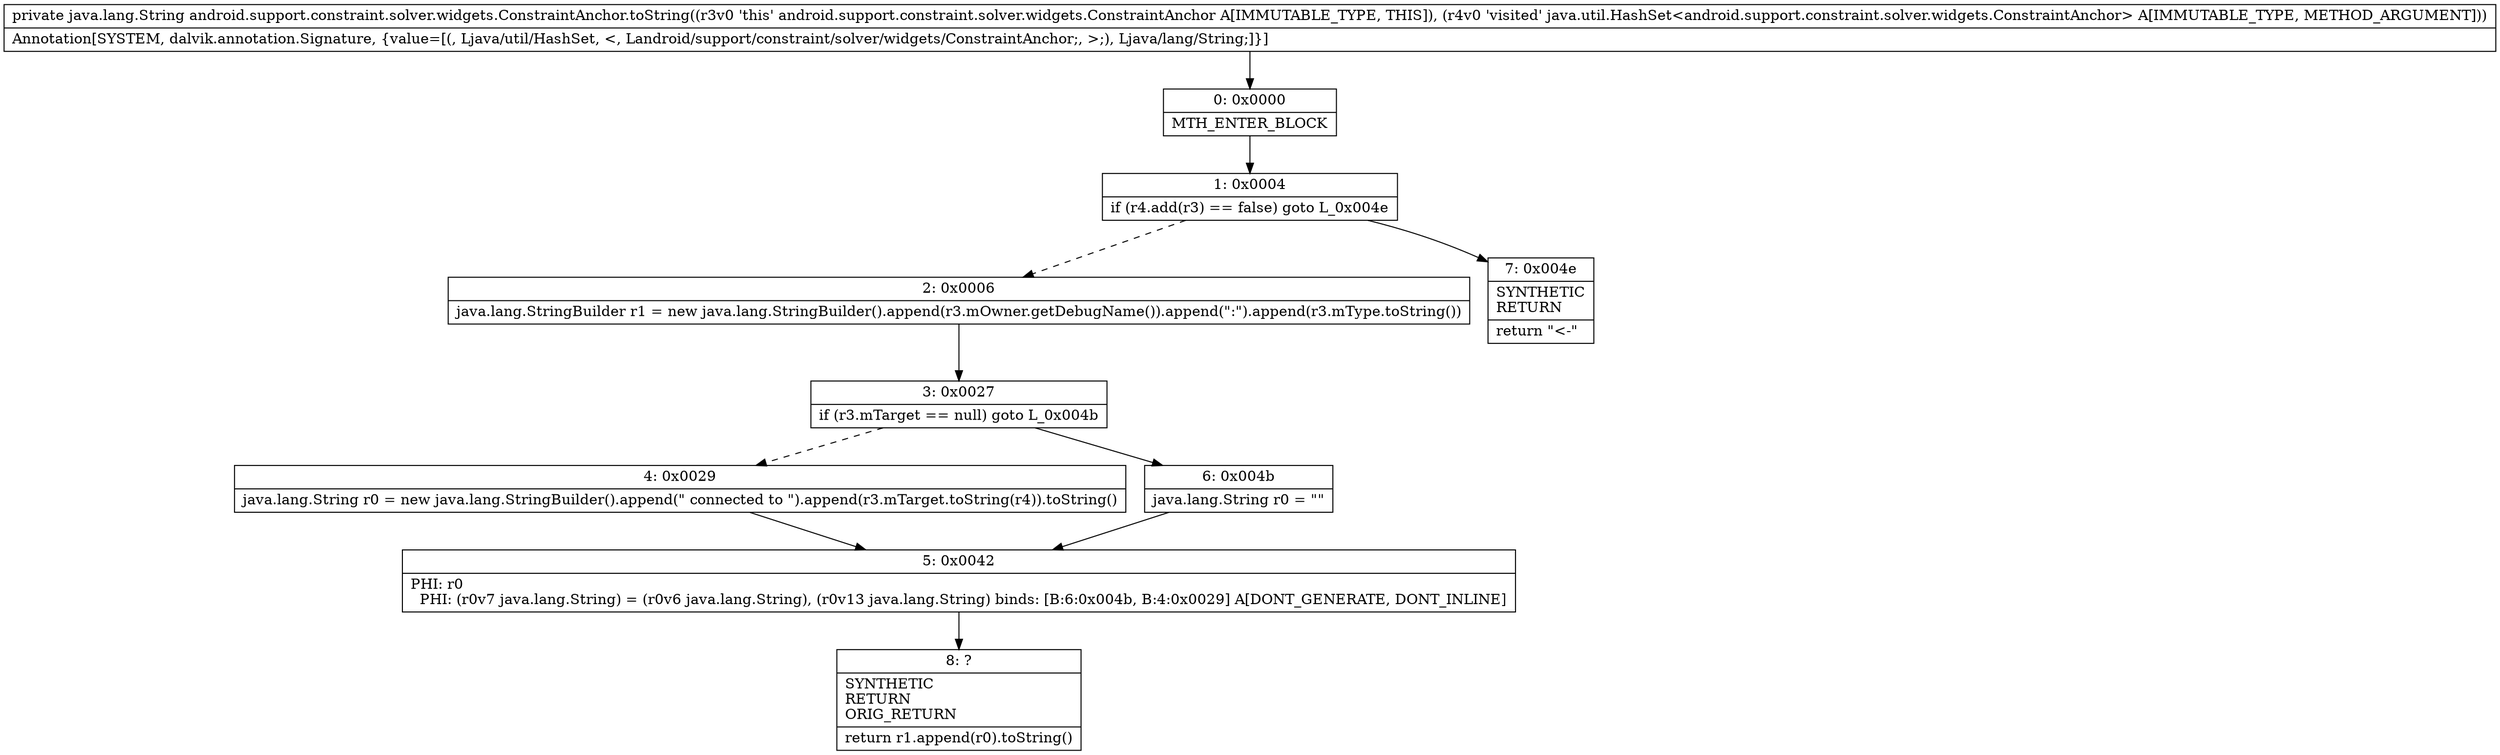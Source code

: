 digraph "CFG forandroid.support.constraint.solver.widgets.ConstraintAnchor.toString(Ljava\/util\/HashSet;)Ljava\/lang\/String;" {
Node_0 [shape=record,label="{0\:\ 0x0000|MTH_ENTER_BLOCK\l}"];
Node_1 [shape=record,label="{1\:\ 0x0004|if (r4.add(r3) == false) goto L_0x004e\l}"];
Node_2 [shape=record,label="{2\:\ 0x0006|java.lang.StringBuilder r1 = new java.lang.StringBuilder().append(r3.mOwner.getDebugName()).append(\":\").append(r3.mType.toString())\l}"];
Node_3 [shape=record,label="{3\:\ 0x0027|if (r3.mTarget == null) goto L_0x004b\l}"];
Node_4 [shape=record,label="{4\:\ 0x0029|java.lang.String r0 = new java.lang.StringBuilder().append(\" connected to \").append(r3.mTarget.toString(r4)).toString()\l}"];
Node_5 [shape=record,label="{5\:\ 0x0042|PHI: r0 \l  PHI: (r0v7 java.lang.String) = (r0v6 java.lang.String), (r0v13 java.lang.String) binds: [B:6:0x004b, B:4:0x0029] A[DONT_GENERATE, DONT_INLINE]\l}"];
Node_6 [shape=record,label="{6\:\ 0x004b|java.lang.String r0 = \"\"\l}"];
Node_7 [shape=record,label="{7\:\ 0x004e|SYNTHETIC\lRETURN\l|return \"\<\-\"\l}"];
Node_8 [shape=record,label="{8\:\ ?|SYNTHETIC\lRETURN\lORIG_RETURN\l|return r1.append(r0).toString()\l}"];
MethodNode[shape=record,label="{private java.lang.String android.support.constraint.solver.widgets.ConstraintAnchor.toString((r3v0 'this' android.support.constraint.solver.widgets.ConstraintAnchor A[IMMUTABLE_TYPE, THIS]), (r4v0 'visited' java.util.HashSet\<android.support.constraint.solver.widgets.ConstraintAnchor\> A[IMMUTABLE_TYPE, METHOD_ARGUMENT]))  | Annotation[SYSTEM, dalvik.annotation.Signature, \{value=[(, Ljava\/util\/HashSet, \<, Landroid\/support\/constraint\/solver\/widgets\/ConstraintAnchor;, \>;), Ljava\/lang\/String;]\}]\l}"];
MethodNode -> Node_0;
Node_0 -> Node_1;
Node_1 -> Node_2[style=dashed];
Node_1 -> Node_7;
Node_2 -> Node_3;
Node_3 -> Node_4[style=dashed];
Node_3 -> Node_6;
Node_4 -> Node_5;
Node_5 -> Node_8;
Node_6 -> Node_5;
}

